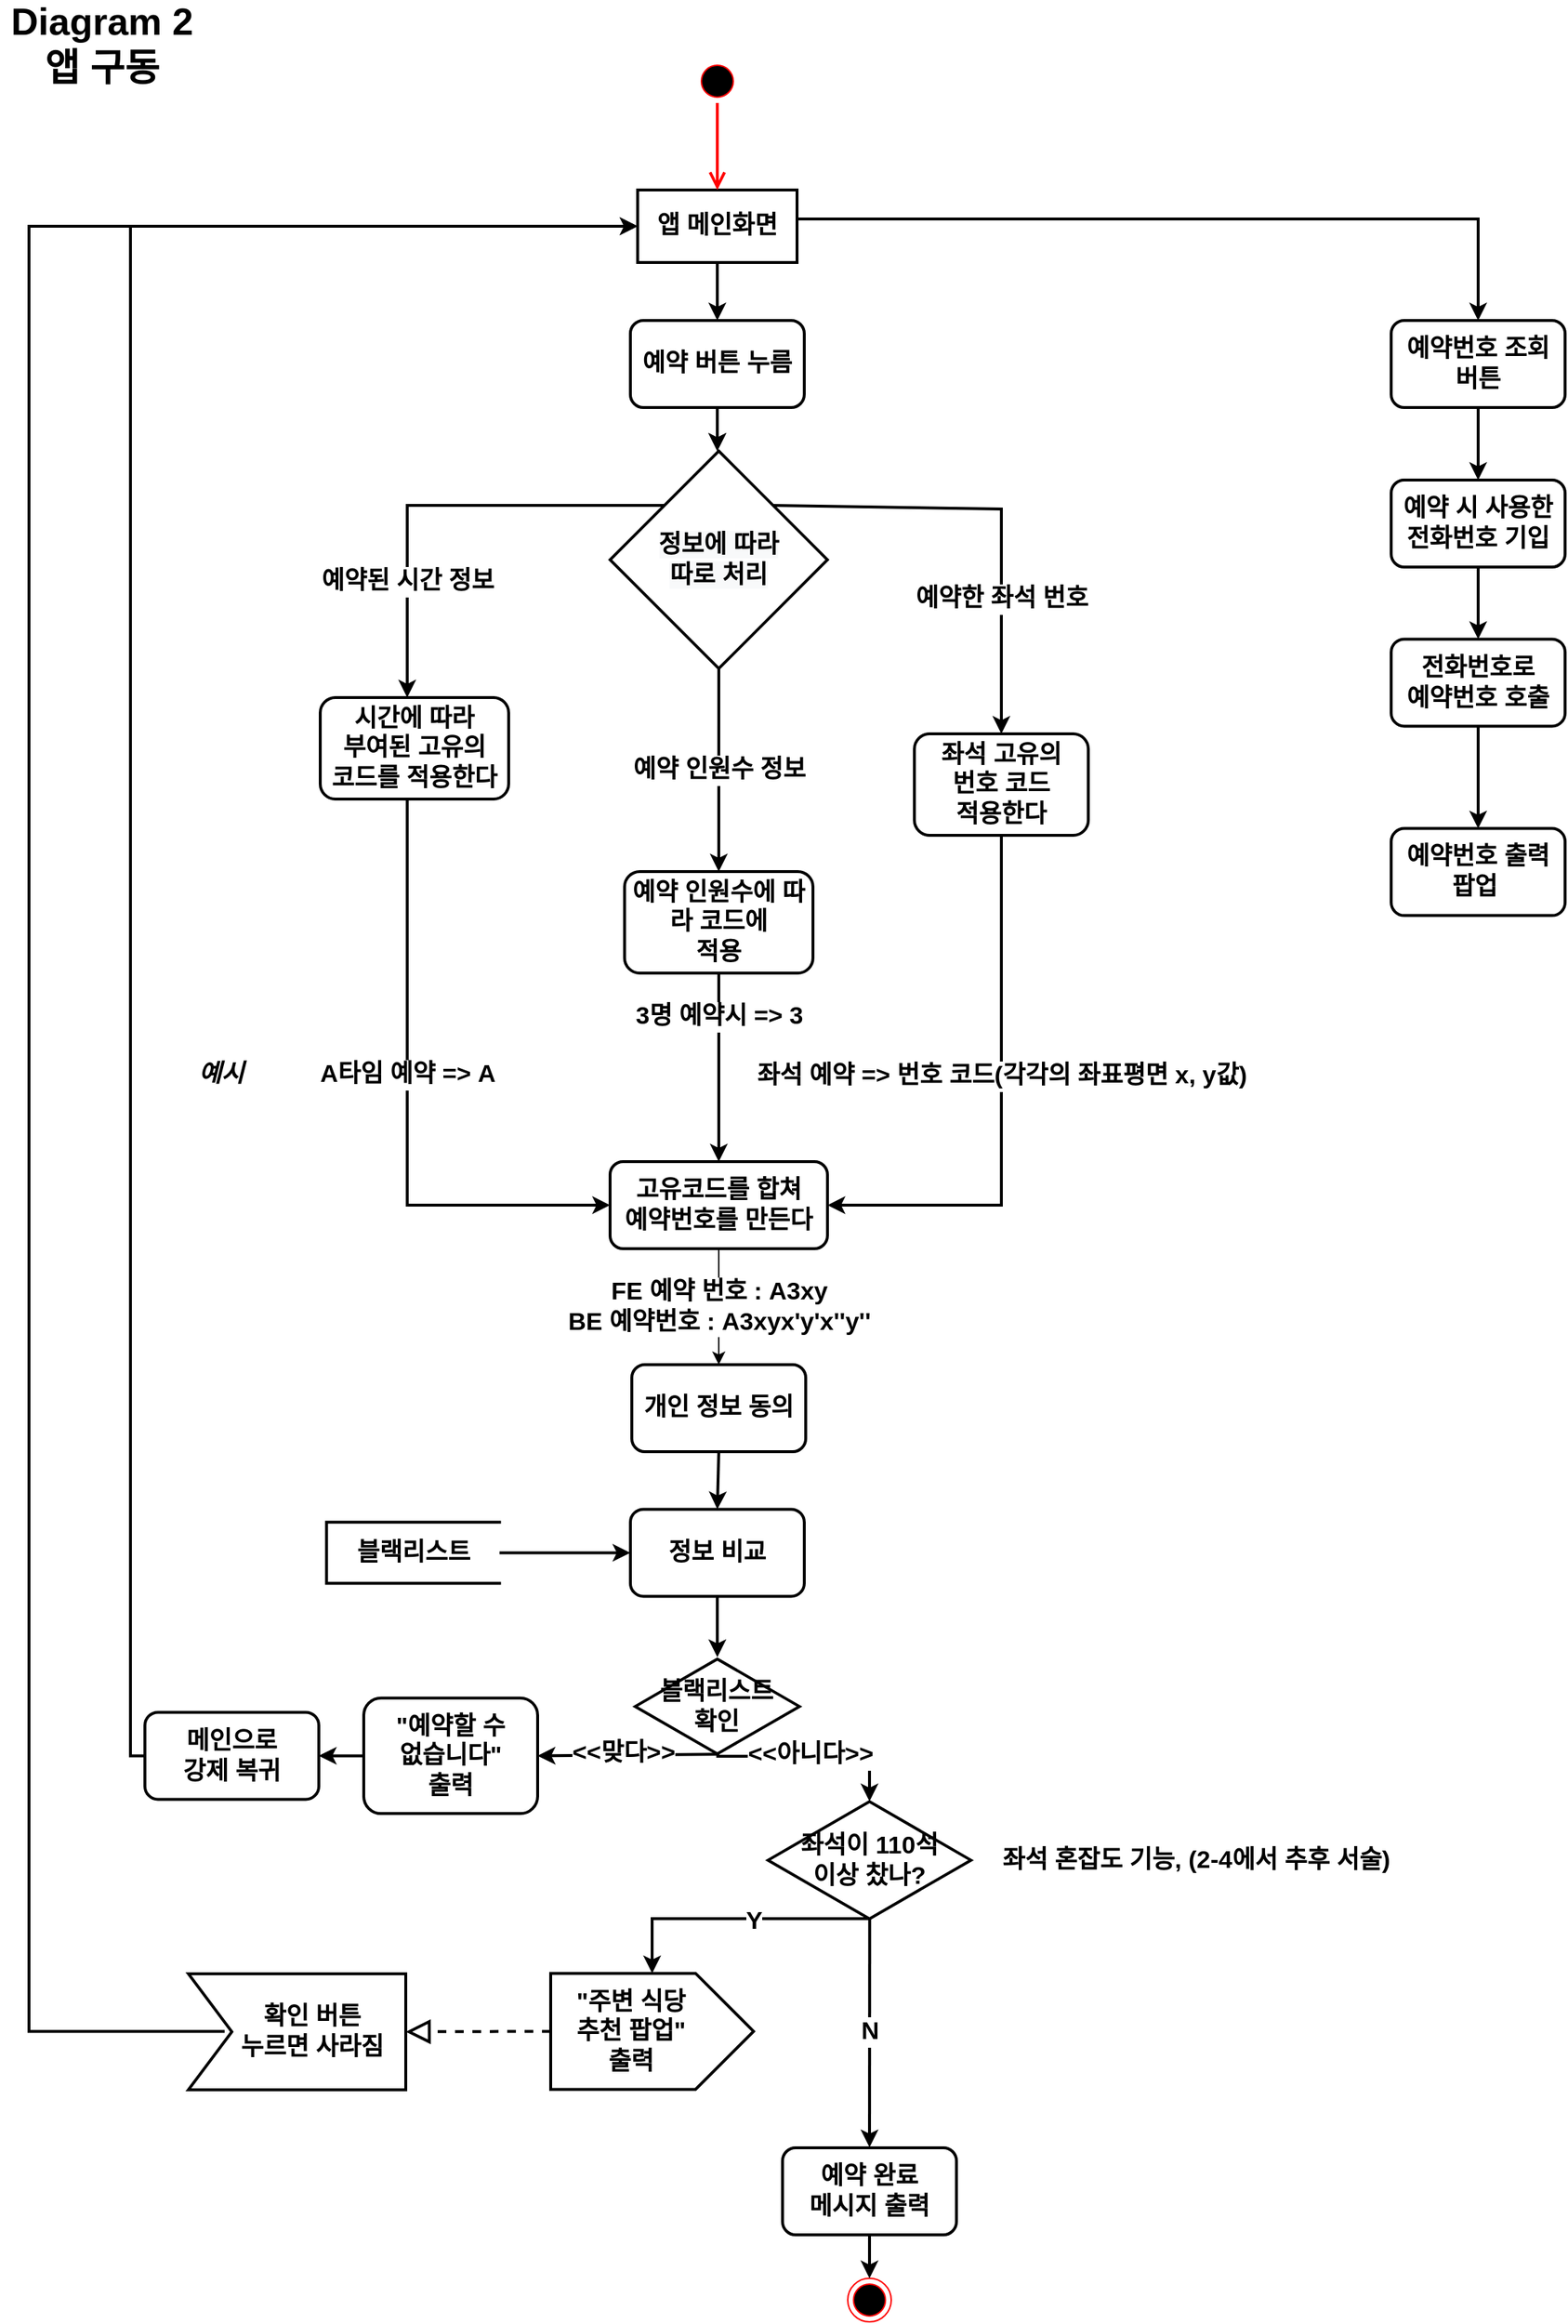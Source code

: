 <mxfile version="17.4.5" type="github">
  <diagram id="OXkIRa2-YY4k-pXQrkS8" name="Page-1">
    <mxGraphModel dx="412" dy="230" grid="1" gridSize="10" guides="1" tooltips="1" connect="1" arrows="1" fold="1" page="1" pageScale="1" pageWidth="827" pageHeight="1169" math="0" shadow="0">
      <root>
        <mxCell id="0" />
        <mxCell id="1" parent="0" />
        <mxCell id="Mc_krjjgkNhKQVEosxgI-1" value="&lt;font style=&quot;font-size: 26px&quot;&gt;&lt;span&gt;Diagram 2&lt;/span&gt;&lt;br&gt;앱 구동&lt;br style=&quot;font-size: 17px&quot;&gt;&lt;/font&gt;" style="text;html=1;align=center;verticalAlign=middle;resizable=0;points=[];autosize=1;strokeColor=none;fillColor=none;fontSize=17;fontStyle=1" parent="1" vertex="1">
          <mxGeometry x="50" y="55" width="140" height="50" as="geometry" />
        </mxCell>
        <mxCell id="Mc_krjjgkNhKQVEosxgI-2" value="앱 메인화면" style="rounded=0;whiteSpace=wrap;html=1;fontSize=17;fontStyle=1;strokeWidth=2;" parent="1" vertex="1">
          <mxGeometry x="490" y="180" width="110" height="50" as="geometry" />
        </mxCell>
        <mxCell id="Mc_krjjgkNhKQVEosxgI-7" value="" style="endArrow=classic;html=1;rounded=0;fontSize=17;entryX=0.5;entryY=0;entryDx=0;entryDy=0;exitX=0.5;exitY=1;exitDx=0;exitDy=0;fontStyle=1;strokeWidth=2;" parent="1" source="Mc_krjjgkNhKQVEosxgI-2" edge="1">
          <mxGeometry width="50" height="50" relative="1" as="geometry">
            <mxPoint x="560" y="290" as="sourcePoint" />
            <mxPoint x="545" y="270" as="targetPoint" />
          </mxGeometry>
        </mxCell>
        <mxCell id="Mc_krjjgkNhKQVEosxgI-8" value="" style="endArrow=classic;html=1;rounded=0;fontSize=17;entryX=0.5;entryY=0;entryDx=0;entryDy=0;exitX=0.5;exitY=1;exitDx=0;exitDy=0;fontStyle=1;strokeWidth=2;" parent="1" edge="1">
          <mxGeometry width="50" height="50" relative="1" as="geometry">
            <mxPoint x="545" y="330" as="sourcePoint" />
            <mxPoint x="544.99" y="360" as="targetPoint" />
          </mxGeometry>
        </mxCell>
        <mxCell id="Mc_krjjgkNhKQVEosxgI-9" value="" style="endArrow=classic;html=1;rounded=0;fontSize=17;entryX=0.5;entryY=0;entryDx=0;entryDy=0;exitX=0.5;exitY=1;exitDx=0;exitDy=0;fontStyle=1;startArrow=none;strokeWidth=2;" parent="1" source="3q4-ErVGuZIJLskHHzQT-7" target="3q4-ErVGuZIJLskHHzQT-3" edge="1">
          <mxGeometry width="50" height="50" relative="1" as="geometry">
            <mxPoint x="545" y="950" as="sourcePoint" />
            <mxPoint x="480" y="840" as="targetPoint" />
          </mxGeometry>
        </mxCell>
        <mxCell id="Mc_krjjgkNhKQVEosxgI-11" value="" style="shape=partialRectangle;whiteSpace=wrap;html=1;bottom=1;right=1;left=1;top=0;fillColor=none;routingCenterX=-0.5;fontSize=17;rotation=90;fontStyle=1;strokeWidth=2;" parent="1" vertex="1">
          <mxGeometry x="313.92" y="1060" width="42.18" height="119.38" as="geometry" />
        </mxCell>
        <mxCell id="Mc_krjjgkNhKQVEosxgI-12" value="블랙리스트" style="text;html=1;align=center;verticalAlign=middle;resizable=0;points=[];autosize=1;strokeColor=none;fillColor=none;fontSize=17;fontStyle=1;strokeWidth=2;" parent="1" vertex="1">
          <mxGeometry x="285" y="1104.69" width="100" height="30" as="geometry" />
        </mxCell>
        <mxCell id="Mc_krjjgkNhKQVEosxgI-13" value="" style="endArrow=classic;html=1;rounded=0;fontSize=17;entryX=0;entryY=0.5;entryDx=0;entryDy=0;exitX=0.5;exitY=0;exitDx=0;exitDy=0;fontStyle=1;strokeWidth=2;" parent="1" source="Mc_krjjgkNhKQVEosxgI-11" edge="1">
          <mxGeometry width="50" height="50" relative="1" as="geometry">
            <mxPoint x="410" y="1139.69" as="sourcePoint" />
            <mxPoint x="485" y="1119.69" as="targetPoint" />
          </mxGeometry>
        </mxCell>
        <mxCell id="Mc_krjjgkNhKQVEosxgI-14" value="&lt;div style=&quot;font-size: 17px;&quot;&gt;블랙리스트&lt;/div&gt;&lt;div style=&quot;font-size: 17px;&quot;&gt;확인&lt;/div&gt;" style="html=1;whiteSpace=wrap;aspect=fixed;shape=isoRectangle;fontSize=17;align=center;fontStyle=1;strokeWidth=2;" parent="1" vertex="1">
          <mxGeometry x="488.33" y="1191.69" width="113.33" height="68" as="geometry" />
        </mxCell>
        <mxCell id="Mc_krjjgkNhKQVEosxgI-15" value="&lt;span style=&quot;color: rgb(0 , 0 , 0) ; font-family: &amp;#34;helvetica&amp;#34; ; font-size: 17px ; font-style: normal ; letter-spacing: normal ; text-align: center ; text-indent: 0px ; text-transform: none ; word-spacing: 0px ; display: inline ; float: none&quot;&gt;FE 예약 번호 : A3xy&lt;/span&gt;&lt;br style=&quot;color: rgb(0 , 0 , 0) ; font-family: &amp;#34;helvetica&amp;#34; ; font-size: 17px ; font-style: normal ; letter-spacing: normal ; text-align: center ; text-indent: 0px ; text-transform: none ; word-spacing: 0px&quot;&gt;&lt;span style=&quot;color: rgb(0 , 0 , 0) ; font-family: &amp;#34;helvetica&amp;#34; ; font-size: 17px ; font-style: normal ; letter-spacing: normal ; text-align: center ; text-indent: 0px ; text-transform: none ; word-spacing: 0px ; display: inline ; float: none&quot;&gt;BE 예약번호 : A3xyx&#39;y&#39;x&#39;&#39;y&#39;&#39;&lt;/span&gt;" style="endArrow=classic;html=1;rounded=0;fontSize=17;exitX=0.5;exitY=1;exitDx=0;exitDy=0;entryX=0.5;entryY=0;entryDx=0;entryDy=0;fontStyle=1" parent="1" source="HhNQKhSK0bE4_6mPql5p-9" target="3q4-ErVGuZIJLskHHzQT-7" edge="1">
          <mxGeometry width="50" height="50" relative="1" as="geometry">
            <mxPoint x="524.99" y="940" as="sourcePoint" />
            <mxPoint x="524.996" y="980" as="targetPoint" />
          </mxGeometry>
        </mxCell>
        <mxCell id="Mc_krjjgkNhKQVEosxgI-16" value="" style="endArrow=classic;html=1;rounded=0;fontSize=17;exitX=0.5;exitY=1;exitDx=0;exitDy=0;fontStyle=1;strokeWidth=2;" parent="1" target="Mc_krjjgkNhKQVEosxgI-14" edge="1">
          <mxGeometry width="50" height="50" relative="1" as="geometry">
            <mxPoint x="545" y="1149.69" as="sourcePoint" />
            <mxPoint x="600" y="1199.69" as="targetPoint" />
          </mxGeometry>
        </mxCell>
        <mxCell id="Mc_krjjgkNhKQVEosxgI-21" value="" style="endArrow=classic;html=1;rounded=0;fontSize=17;entryX=1;entryY=0.5;entryDx=0;entryDy=0;exitX=0;exitY=0.5;exitDx=0;exitDy=0;fontStyle=1;strokeWidth=2;" parent="1" edge="1">
          <mxGeometry width="50" height="50" relative="1" as="geometry">
            <mxPoint x="330" y="1259.69" as="sourcePoint" />
            <mxPoint x="270" y="1259.69" as="targetPoint" />
          </mxGeometry>
        </mxCell>
        <mxCell id="Mc_krjjgkNhKQVEosxgI-22" value="" style="endArrow=classic;html=1;rounded=0;fontSize=17;exitX=0;exitY=0.5;exitDx=0;exitDy=0;entryX=0;entryY=0.5;entryDx=0;entryDy=0;edgeStyle=orthogonalEdgeStyle;fontStyle=1;strokeWidth=2;" parent="1" source="3q4-ErVGuZIJLskHHzQT-5" target="Mc_krjjgkNhKQVEosxgI-2" edge="1">
          <mxGeometry width="50" height="50" relative="1" as="geometry">
            <mxPoint x="40" y="600" as="sourcePoint" />
            <mxPoint x="90" y="550" as="targetPoint" />
          </mxGeometry>
        </mxCell>
        <mxCell id="Mc_krjjgkNhKQVEosxgI-27" value="좌석이 110석&lt;br style=&quot;font-size: 17px;&quot;&gt;이상 찼나?" style="html=1;whiteSpace=wrap;aspect=fixed;shape=isoRectangle;fontSize=17;fontStyle=1;strokeWidth=2;" parent="1" vertex="1">
          <mxGeometry x="580" y="1289.69" width="140" height="84" as="geometry" />
        </mxCell>
        <mxCell id="Mc_krjjgkNhKQVEosxgI-28" value="" style="endArrow=classic;html=1;rounded=0;fontSize=17;entryX=1;entryY=0.5;entryDx=0;entryDy=0;exitX=0.502;exitY=0.984;exitDx=0;exitDy=0;exitPerimeter=0;fontStyle=1;strokeWidth=2;" parent="1" target="3q4-ErVGuZIJLskHHzQT-4" edge="1">
          <mxGeometry width="50" height="50" relative="1" as="geometry">
            <mxPoint x="545.222" y="1258.602" as="sourcePoint" />
            <mxPoint x="420" y="1259.69" as="targetPoint" />
          </mxGeometry>
        </mxCell>
        <mxCell id="Mc_krjjgkNhKQVEosxgI-32" value="&amp;lt;&amp;lt;맞다&amp;gt;&amp;gt;" style="edgeLabel;html=1;align=center;verticalAlign=middle;resizable=0;points=[];fontSize=17;fontStyle=1" parent="Mc_krjjgkNhKQVEosxgI-28" vertex="1" connectable="0">
          <mxGeometry x="-0.166" relative="1" as="geometry">
            <mxPoint x="-13" y="-1" as="offset" />
          </mxGeometry>
        </mxCell>
        <mxCell id="Mc_krjjgkNhKQVEosxgI-31" value="" style="endArrow=classic;html=1;rounded=0;fontSize=17;exitX=0.503;exitY=0.978;exitDx=0;exitDy=0;exitPerimeter=0;edgeStyle=orthogonalEdgeStyle;entryX=0.5;entryY=0.017;entryDx=0;entryDy=0;entryPerimeter=0;fontStyle=1;strokeWidth=2;" parent="1" source="Mc_krjjgkNhKQVEosxgI-14" target="Mc_krjjgkNhKQVEosxgI-27" edge="1">
          <mxGeometry width="50" height="50" relative="1" as="geometry">
            <mxPoint x="603.33" y="1279.69" as="sourcePoint" />
            <mxPoint x="653.33" y="1229.69" as="targetPoint" />
            <Array as="points">
              <mxPoint x="545" y="1260" />
              <mxPoint x="650" y="1260" />
            </Array>
          </mxGeometry>
        </mxCell>
        <mxCell id="Mc_krjjgkNhKQVEosxgI-33" value="&amp;lt;&amp;lt;아니다&amp;gt;&amp;gt;" style="edgeLabel;html=1;align=center;verticalAlign=middle;resizable=0;points=[];fontSize=17;fontStyle=1" parent="Mc_krjjgkNhKQVEosxgI-31" vertex="1" connectable="0">
          <mxGeometry x="-0.243" relative="1" as="geometry">
            <mxPoint x="13" y="-1" as="offset" />
          </mxGeometry>
        </mxCell>
        <mxCell id="Mc_krjjgkNhKQVEosxgI-34" value="" style="shape=offPageConnector;whiteSpace=wrap;html=1;fontSize=17;rotation=-90;size=0.286;fontStyle=1;strokeWidth=2;" parent="1" vertex="1">
          <mxGeometry x="460" y="1379.69" width="80" height="140" as="geometry" />
        </mxCell>
        <mxCell id="Mc_krjjgkNhKQVEosxgI-35" value="&quot;주변 식당&lt;br style=&quot;font-size: 17px;&quot;&gt;추천 팝업&quot;&lt;br style=&quot;font-size: 17px;&quot;&gt;출력" style="text;html=1;align=center;verticalAlign=middle;resizable=0;points=[];autosize=1;strokeColor=none;fillColor=none;fontSize=17;fontStyle=1;strokeWidth=2;" parent="1" vertex="1">
          <mxGeometry x="435" y="1414.69" width="100" height="70" as="geometry" />
        </mxCell>
        <mxCell id="Mc_krjjgkNhKQVEosxgI-36" value="" style="edgeStyle=orthogonalEdgeStyle;elbow=horizontal;endArrow=classic;html=1;rounded=0;fontSize=17;exitX=0.506;exitY=0.98;exitDx=0;exitDy=0;exitPerimeter=0;entryX=1;entryY=0.5;entryDx=0;entryDy=0;fontStyle=1;strokeWidth=2;" parent="1" source="Mc_krjjgkNhKQVEosxgI-27" target="Mc_krjjgkNhKQVEosxgI-34" edge="1">
          <mxGeometry width="50" height="50" relative="1" as="geometry">
            <mxPoint x="440" y="1369.69" as="sourcePoint" />
            <mxPoint x="480" y="1389.69" as="targetPoint" />
          </mxGeometry>
        </mxCell>
        <mxCell id="Mc_krjjgkNhKQVEosxgI-37" value="Y" style="edgeLabel;html=1;align=center;verticalAlign=middle;resizable=0;points=[];fontSize=17;fontStyle=1" parent="Mc_krjjgkNhKQVEosxgI-36" vertex="1" connectable="0">
          <mxGeometry x="-0.074" relative="1" as="geometry">
            <mxPoint x="6" y="2" as="offset" />
          </mxGeometry>
        </mxCell>
        <mxCell id="Mc_krjjgkNhKQVEosxgI-38" value="" style="endArrow=classic;html=1;rounded=0;fontSize=17;entryX=0.5;entryY=0;entryDx=0;entryDy=0;exitX=0.501;exitY=0.98;exitDx=0;exitDy=0;exitPerimeter=0;fontStyle=1;strokeWidth=2;" parent="1" source="Mc_krjjgkNhKQVEosxgI-27" edge="1">
          <mxGeometry width="50" height="50" relative="1" as="geometry">
            <mxPoint x="660" y="1379.69" as="sourcePoint" />
            <mxPoint x="650" y="1529.69" as="targetPoint" />
          </mxGeometry>
        </mxCell>
        <mxCell id="Mc_krjjgkNhKQVEosxgI-40" value="N" style="edgeLabel;html=1;align=center;verticalAlign=middle;resizable=0;points=[];fontSize=17;fontStyle=1" parent="Mc_krjjgkNhKQVEosxgI-38" vertex="1" connectable="0">
          <mxGeometry x="-0.126" y="1" relative="1" as="geometry">
            <mxPoint x="-1" y="9" as="offset" />
          </mxGeometry>
        </mxCell>
        <mxCell id="Mc_krjjgkNhKQVEosxgI-42" value="" style="html=1;shadow=0;dashed=0;align=center;verticalAlign=middle;shape=mxgraph.arrows2.arrow;dy=0;dx=0;notch=30;fontSize=17;fontStyle=1;strokeWidth=2;" parent="1" vertex="1">
          <mxGeometry x="180" y="1410" width="150" height="80" as="geometry" />
        </mxCell>
        <mxCell id="Mc_krjjgkNhKQVEosxgI-43" value="확인 버튼&lt;br style=&quot;font-size: 17px;&quot;&gt;누르면 사라짐" style="text;html=1;align=center;verticalAlign=middle;resizable=0;points=[];autosize=1;strokeColor=none;fillColor=none;fontSize=17;fontStyle=1" parent="1" vertex="1">
          <mxGeometry x="205" y="1424.69" width="120" height="50" as="geometry" />
        </mxCell>
        <mxCell id="Mc_krjjgkNhKQVEosxgI-46" value="" style="endArrow=block;dashed=1;endFill=0;endSize=12;html=1;rounded=0;fontSize=17;exitX=0.5;exitY=0;exitDx=0;exitDy=0;entryX=1;entryY=0.5;entryDx=0;entryDy=0;entryPerimeter=0;fontStyle=1;strokeWidth=2;" parent="1" source="Mc_krjjgkNhKQVEosxgI-34" target="Mc_krjjgkNhKQVEosxgI-42" edge="1">
          <mxGeometry width="160" relative="1" as="geometry">
            <mxPoint x="270" y="1550" as="sourcePoint" />
            <mxPoint x="430" y="1550" as="targetPoint" />
          </mxGeometry>
        </mxCell>
        <mxCell id="3q4-ErVGuZIJLskHHzQT-6" value="" style="edgeStyle=orthogonalEdgeStyle;rounded=0;orthogonalLoop=1;jettySize=auto;html=1;fontSize=17;entryX=0.5;entryY=0;entryDx=0;entryDy=0;fontStyle=1;strokeWidth=2;" parent="1" source="3q4-ErVGuZIJLskHHzQT-1" edge="1">
          <mxGeometry relative="1" as="geometry">
            <mxPoint x="544.99" y="360" as="targetPoint" />
          </mxGeometry>
        </mxCell>
        <mxCell id="3q4-ErVGuZIJLskHHzQT-1" value="&lt;font style=&quot;font-size: 17px;&quot;&gt;예약 버튼 누름&lt;/font&gt;" style="rounded=1;whiteSpace=wrap;html=1;labelBackgroundColor=#ffffff;fontStyle=1;fontSize=17;strokeWidth=2;" parent="1" vertex="1">
          <mxGeometry x="484.99" y="270" width="120" height="60" as="geometry" />
        </mxCell>
        <mxCell id="3q4-ErVGuZIJLskHHzQT-3" value="정보 비교" style="rounded=1;whiteSpace=wrap;html=1;labelBackgroundColor=#ffffff;fontSize=17;fontStyle=1;strokeWidth=2;" parent="1" vertex="1">
          <mxGeometry x="485" y="1089.69" width="120" height="60" as="geometry" />
        </mxCell>
        <mxCell id="3q4-ErVGuZIJLskHHzQT-4" value="&quot;예약할 수 &lt;br style=&quot;font-size: 17px;&quot;&gt;없습니다&quot; &lt;br style=&quot;font-size: 17px;&quot;&gt;출력" style="rounded=1;whiteSpace=wrap;html=1;labelBackgroundColor=#ffffff;fontSize=17;fontStyle=1;strokeWidth=2;" parent="1" vertex="1">
          <mxGeometry x="301" y="1219.85" width="120" height="79.69" as="geometry" />
        </mxCell>
        <mxCell id="3q4-ErVGuZIJLskHHzQT-5" value="메인으로&lt;br style=&quot;font-size: 17px;&quot;&gt;강제 복귀" style="rounded=1;whiteSpace=wrap;html=1;labelBackgroundColor=#ffffff;fontSize=17;fontStyle=1;strokeWidth=2;" parent="1" vertex="1">
          <mxGeometry x="150" y="1229.69" width="120" height="60" as="geometry" />
        </mxCell>
        <mxCell id="3q4-ErVGuZIJLskHHzQT-8" value="" style="ellipse;html=1;shape=startState;fillColor=#000000;strokeColor=#ff0000;labelBackgroundColor=#ffffff;fontSize=17;fontStyle=1" parent="1" vertex="1">
          <mxGeometry x="530" y="90" width="30" height="30" as="geometry" />
        </mxCell>
        <mxCell id="3q4-ErVGuZIJLskHHzQT-9" value="" style="edgeStyle=orthogonalEdgeStyle;html=1;verticalAlign=bottom;endArrow=open;endSize=8;strokeColor=#ff0000;rounded=0;fontSize=17;fontStyle=1;strokeWidth=2;" parent="1" source="3q4-ErVGuZIJLskHHzQT-8" edge="1">
          <mxGeometry relative="1" as="geometry">
            <mxPoint x="545" y="180" as="targetPoint" />
          </mxGeometry>
        </mxCell>
        <mxCell id="3q4-ErVGuZIJLskHHzQT-10" value="" style="ellipse;html=1;shape=endState;fillColor=#000000;strokeColor=#ff0000;labelBackgroundColor=#ffffff;fontSize=17;fontStyle=1" parent="1" vertex="1">
          <mxGeometry x="635" y="1620" width="30" height="30" as="geometry" />
        </mxCell>
        <mxCell id="3q4-ErVGuZIJLskHHzQT-11" value="" style="endArrow=classic;html=1;rounded=0;fontSize=17;exitX=0.5;exitY=1;exitDx=0;exitDy=0;entryX=0.5;entryY=0;entryDx=0;entryDy=0;fontStyle=1;strokeWidth=2;" parent="1" target="3q4-ErVGuZIJLskHHzQT-10" edge="1">
          <mxGeometry width="50" height="50" relative="1" as="geometry">
            <mxPoint x="650" y="1589.69" as="sourcePoint" />
            <mxPoint x="554.997" y="1201.69" as="targetPoint" />
          </mxGeometry>
        </mxCell>
        <mxCell id="3q4-ErVGuZIJLskHHzQT-12" value="" style="endArrow=classic;html=1;rounded=0;fontSize=17;entryX=0;entryY=0.5;entryDx=0;entryDy=0;edgeStyle=orthogonalEdgeStyle;fontStyle=1;strokeWidth=2;" parent="1" source="Mc_krjjgkNhKQVEosxgI-43" target="Mc_krjjgkNhKQVEosxgI-2" edge="1">
          <mxGeometry width="50" height="50" relative="1" as="geometry">
            <mxPoint x="160" y="729.69" as="sourcePoint" />
            <mxPoint x="500" y="215" as="targetPoint" />
            <Array as="points">
              <mxPoint x="70" y="1450" />
              <mxPoint x="70" y="205" />
            </Array>
          </mxGeometry>
        </mxCell>
        <mxCell id="3q4-ErVGuZIJLskHHzQT-13" value="예약 완료&lt;br style=&quot;font-size: 17px;&quot;&gt;메시지 출력" style="rounded=1;whiteSpace=wrap;html=1;labelBackgroundColor=#ffffff;fontSize=17;fontStyle=1;strokeWidth=2;" parent="1" vertex="1">
          <mxGeometry x="590" y="1530" width="120" height="60" as="geometry" />
        </mxCell>
        <mxCell id="mVvzNJm-mHIIu-5cLUpC-1" value="" style="edgeStyle=orthogonalEdgeStyle;rounded=0;orthogonalLoop=1;jettySize=auto;html=1;fontStyle=1;fontSize=17;strokeWidth=2;" parent="1" source="mVvzNJm-mHIIu-5cLUpC-2" target="mVvzNJm-mHIIu-5cLUpC-4" edge="1">
          <mxGeometry relative="1" as="geometry" />
        </mxCell>
        <mxCell id="mVvzNJm-mHIIu-5cLUpC-2" value="예약번호 조회&lt;br style=&quot;font-size: 17px;&quot;&gt;버튼" style="whiteSpace=wrap;html=1;fontSize=17;rounded=1;fontStyle=1;strokeWidth=2;" parent="1" vertex="1">
          <mxGeometry x="1010" y="270.0" width="120" height="60" as="geometry" />
        </mxCell>
        <mxCell id="mVvzNJm-mHIIu-5cLUpC-3" value="" style="edgeStyle=orthogonalEdgeStyle;rounded=0;orthogonalLoop=1;jettySize=auto;html=1;fontStyle=1;fontSize=17;strokeWidth=2;" parent="1" source="mVvzNJm-mHIIu-5cLUpC-4" target="mVvzNJm-mHIIu-5cLUpC-6" edge="1">
          <mxGeometry relative="1" as="geometry" />
        </mxCell>
        <mxCell id="mVvzNJm-mHIIu-5cLUpC-4" value="예약 시 사용한 전화번호 기입" style="whiteSpace=wrap;html=1;fontSize=17;rounded=1;fontStyle=1;strokeWidth=2;" parent="1" vertex="1">
          <mxGeometry x="1010" y="380.0" width="120" height="60" as="geometry" />
        </mxCell>
        <mxCell id="mVvzNJm-mHIIu-5cLUpC-5" value="" style="edgeStyle=orthogonalEdgeStyle;rounded=0;orthogonalLoop=1;jettySize=auto;html=1;fontStyle=1;fontSize=17;strokeWidth=2;" parent="1" source="mVvzNJm-mHIIu-5cLUpC-6" target="mVvzNJm-mHIIu-5cLUpC-7" edge="1">
          <mxGeometry relative="1" as="geometry" />
        </mxCell>
        <mxCell id="mVvzNJm-mHIIu-5cLUpC-6" value="전화번호로 &lt;br style=&quot;font-size: 17px;&quot;&gt;예약번호 호출" style="whiteSpace=wrap;html=1;fontSize=17;rounded=1;fontStyle=1;strokeWidth=2;" parent="1" vertex="1">
          <mxGeometry x="1010" y="489.69" width="120" height="60" as="geometry" />
        </mxCell>
        <mxCell id="mVvzNJm-mHIIu-5cLUpC-7" value="예약번호 출력 팝업&amp;nbsp;" style="whiteSpace=wrap;html=1;fontSize=17;rounded=1;fontStyle=1;strokeWidth=2;" parent="1" vertex="1">
          <mxGeometry x="1010" y="620.31" width="120" height="60" as="geometry" />
        </mxCell>
        <mxCell id="mVvzNJm-mHIIu-5cLUpC-9" value="" style="endArrow=classic;html=1;rounded=0;fontStyle=1;fontSize=17;strokeWidth=2;" parent="1" target="mVvzNJm-mHIIu-5cLUpC-2" edge="1">
          <mxGeometry width="50" height="50" relative="1" as="geometry">
            <mxPoint x="600" y="200" as="sourcePoint" />
            <mxPoint x="840" y="205" as="targetPoint" />
            <Array as="points">
              <mxPoint x="1070" y="200" />
            </Array>
          </mxGeometry>
        </mxCell>
        <mxCell id="s5cxBOMNiKuwJhkxbcvT-1" value="&lt;font style=&quot;font-size: 17px;&quot;&gt;좌석 혼잡도 기능, (2-4에서 추후 서술)&lt;/font&gt;" style="text;html=1;align=center;verticalAlign=middle;resizable=0;points=[];autosize=1;strokeColor=none;fillColor=none;fontStyle=1;fontSize=17;" parent="1" vertex="1">
          <mxGeometry x="725" y="1316.69" width="300" height="30" as="geometry" />
        </mxCell>
        <mxCell id="HhNQKhSK0bE4_6mPql5p-1" value="시간에 따라 &lt;br style=&quot;font-size: 17px;&quot;&gt;부여된 고유의&lt;br style=&quot;font-size: 17px;&quot;&gt;코드를 적용한다" style="rounded=1;whiteSpace=wrap;html=1;fontSize=17;fontStyle=1;strokeWidth=2;" parent="1" vertex="1">
          <mxGeometry x="270.99" y="530" width="130" height="70" as="geometry" />
        </mxCell>
        <mxCell id="HhNQKhSK0bE4_6mPql5p-2" value="예약된 시간 정보" style="edgeStyle=segmentEdgeStyle;endArrow=classic;html=1;rounded=0;fontSize=17;exitX=0;exitY=0;exitDx=0;exitDy=0;fontStyle=1;strokeWidth=2;" parent="1" source="HhNQKhSK0bE4_6mPql5p-10" edge="1">
          <mxGeometry x="0.484" width="50" height="50" relative="1" as="geometry">
            <mxPoint x="466.19" y="404.64" as="sourcePoint" />
            <mxPoint x="330.99" y="530" as="targetPoint" />
            <Array as="points">
              <mxPoint x="330.99" y="397" />
              <mxPoint x="330.99" y="530" />
            </Array>
            <mxPoint as="offset" />
          </mxGeometry>
        </mxCell>
        <mxCell id="HhNQKhSK0bE4_6mPql5p-3" value="예약한 좌석 번호" style="endArrow=classic;html=1;rounded=0;fontSize=17;entryX=0.5;entryY=0;entryDx=0;entryDy=0;exitX=1;exitY=0;exitDx=0;exitDy=0;fontStyle=1;strokeWidth=2;" parent="1" source="HhNQKhSK0bE4_6mPql5p-10" target="HhNQKhSK0bE4_6mPql5p-4" edge="1">
          <mxGeometry x="0.404" width="50" height="50" relative="1" as="geometry">
            <mxPoint x="630.99" y="510" as="sourcePoint" />
            <mxPoint x="660.99" y="570" as="targetPoint" />
            <Array as="points">
              <mxPoint x="740.99" y="400" />
            </Array>
            <mxPoint as="offset" />
          </mxGeometry>
        </mxCell>
        <mxCell id="HhNQKhSK0bE4_6mPql5p-4" value="좌석 고유의 &lt;br style=&quot;font-size: 17px;&quot;&gt;번호 코드 &lt;br style=&quot;font-size: 17px;&quot;&gt;적용한다" style="rounded=1;whiteSpace=wrap;html=1;fontSize=17;fontStyle=1;strokeWidth=2;" parent="1" vertex="1">
          <mxGeometry x="680.99" y="555" width="120" height="70" as="geometry" />
        </mxCell>
        <mxCell id="HhNQKhSK0bE4_6mPql5p-5" value="&lt;i&gt;예시&amp;nbsp;&lt;/i&gt;" style="text;html=1;strokeColor=none;fillColor=none;align=center;verticalAlign=middle;whiteSpace=wrap;rounded=0;fontSize=17;fontStyle=1" parent="1" vertex="1">
          <mxGeometry x="180" y="760.0" width="50" height="60" as="geometry" />
        </mxCell>
        <mxCell id="HhNQKhSK0bE4_6mPql5p-6" value="예약 인원수 정보" style="edgeStyle=segmentEdgeStyle;endArrow=classic;html=1;rounded=0;fontSize=17;exitX=0;exitY=1;exitDx=0;exitDy=0;entryX=0.5;entryY=0;entryDx=0;entryDy=0;fontStyle=1;strokeWidth=2;" parent="1" source="HhNQKhSK0bE4_6mPql5p-10" target="HhNQKhSK0bE4_6mPql5p-7" edge="1">
          <mxGeometry x="0.349" width="50" height="50" relative="1" as="geometry">
            <mxPoint x="622.19" y="405.36" as="sourcePoint" />
            <mxPoint x="740.99" y="480" as="targetPoint" />
            <mxPoint as="offset" />
          </mxGeometry>
        </mxCell>
        <mxCell id="HhNQKhSK0bE4_6mPql5p-7" value="예약 인원수에 따라 코드에 &lt;br style=&quot;font-size: 17px;&quot;&gt;적용" style="rounded=1;whiteSpace=wrap;html=1;fontSize=17;fontStyle=1;strokeWidth=2;" parent="1" vertex="1">
          <mxGeometry x="480.99" y="650" width="130" height="70" as="geometry" />
        </mxCell>
        <mxCell id="HhNQKhSK0bE4_6mPql5p-9" value="고유코드를 합쳐 &lt;br style=&quot;font-size: 17px;&quot;&gt;예약번호를 만든다" style="rounded=1;whiteSpace=wrap;html=1;fontSize=17;fontStyle=1;strokeWidth=2;" parent="1" vertex="1">
          <mxGeometry x="470.99" y="850" width="150" height="60" as="geometry" />
        </mxCell>
        <mxCell id="HhNQKhSK0bE4_6mPql5p-10" value="&#xa;&#xa;&lt;span style=&quot;color: rgb(0, 0, 0); font-family: helvetica; font-size: 17px; font-style: normal; letter-spacing: normal; text-align: center; text-indent: 0px; text-transform: none; word-spacing: 0px; background-color: rgb(248, 249, 250); display: inline; float: none;&quot;&gt;정보에 따라&lt;/span&gt;&lt;br style=&quot;color: rgb(0, 0, 0); font-family: helvetica; font-size: 17px; font-style: normal; letter-spacing: normal; text-align: center; text-indent: 0px; text-transform: none; word-spacing: 0px; background-color: rgb(248, 249, 250);&quot;&gt;&lt;span style=&quot;color: rgb(0, 0, 0); font-family: helvetica; font-size: 17px; font-style: normal; letter-spacing: normal; text-align: center; text-indent: 0px; text-transform: none; word-spacing: 0px; background-color: rgb(248, 249, 250); display: inline; float: none;&quot;&gt;따로 처리&lt;/span&gt;&#xa;&#xa;" style="rhombus;whiteSpace=wrap;html=1;fontSize=17;fontStyle=1;strokeWidth=2;" parent="1" vertex="1">
          <mxGeometry x="470.99" y="360" width="150" height="150" as="geometry" />
        </mxCell>
        <mxCell id="HhNQKhSK0bE4_6mPql5p-11" value="A타임 예약 =&amp;gt; A" style="edgeStyle=segmentEdgeStyle;endArrow=classic;html=1;rounded=0;fontSize=17;entryX=0;entryY=0.5;entryDx=0;entryDy=0;fontStyle=1;strokeWidth=2;" parent="1" target="HhNQKhSK0bE4_6mPql5p-9" edge="1">
          <mxGeometry x="-0.095" width="50" height="50" relative="1" as="geometry">
            <mxPoint x="330.99" y="600" as="sourcePoint" />
            <mxPoint x="440.99" y="880" as="targetPoint" />
            <Array as="points">
              <mxPoint x="330.99" y="600" />
              <mxPoint x="330.99" y="880" />
            </Array>
            <mxPoint as="offset" />
          </mxGeometry>
        </mxCell>
        <mxCell id="HhNQKhSK0bE4_6mPql5p-12" value="좌석 예약 =&amp;gt; 번호 코드(각각의 좌표평면 x, y값)" style="endArrow=classic;html=1;rounded=0;fontSize=17;entryX=1;entryY=0.5;entryDx=0;entryDy=0;exitX=0.5;exitY=1;exitDx=0;exitDy=0;fontStyle=1;strokeWidth=2;" parent="1" source="HhNQKhSK0bE4_6mPql5p-4" target="HhNQKhSK0bE4_6mPql5p-9" edge="1">
          <mxGeometry x="-0.12" width="50" height="50" relative="1" as="geometry">
            <mxPoint x="545.99" y="740" as="sourcePoint" />
            <mxPoint x="520.99" y="690" as="targetPoint" />
            <mxPoint y="1" as="offset" />
            <Array as="points">
              <mxPoint x="740.99" y="880" />
            </Array>
          </mxGeometry>
        </mxCell>
        <mxCell id="HhNQKhSK0bE4_6mPql5p-13" value="3명 예약시 =&amp;gt; 3" style="edgeStyle=segmentEdgeStyle;endArrow=classic;html=1;rounded=0;fontSize=17;exitX=0.5;exitY=1;exitDx=0;exitDy=0;fontStyle=1;strokeWidth=2;" parent="1" source="HhNQKhSK0bE4_6mPql5p-7" target="HhNQKhSK0bE4_6mPql5p-9" edge="1">
          <mxGeometry x="-0.538" width="50" height="50" relative="1" as="geometry">
            <mxPoint x="470.99" y="800" as="sourcePoint" />
            <mxPoint x="520.99" y="750" as="targetPoint" />
            <Array as="points">
              <mxPoint x="546" y="750" />
              <mxPoint x="546" y="750" />
            </Array>
            <mxPoint as="offset" />
          </mxGeometry>
        </mxCell>
        <mxCell id="3q4-ErVGuZIJLskHHzQT-7" value="개인 정보 동의" style="rounded=1;whiteSpace=wrap;html=1;labelBackgroundColor=#ffffff;fontSize=17;fontStyle=1;strokeWidth=2;" parent="1" vertex="1">
          <mxGeometry x="485.99" y="990" width="120" height="60" as="geometry" />
        </mxCell>
      </root>
    </mxGraphModel>
  </diagram>
</mxfile>
